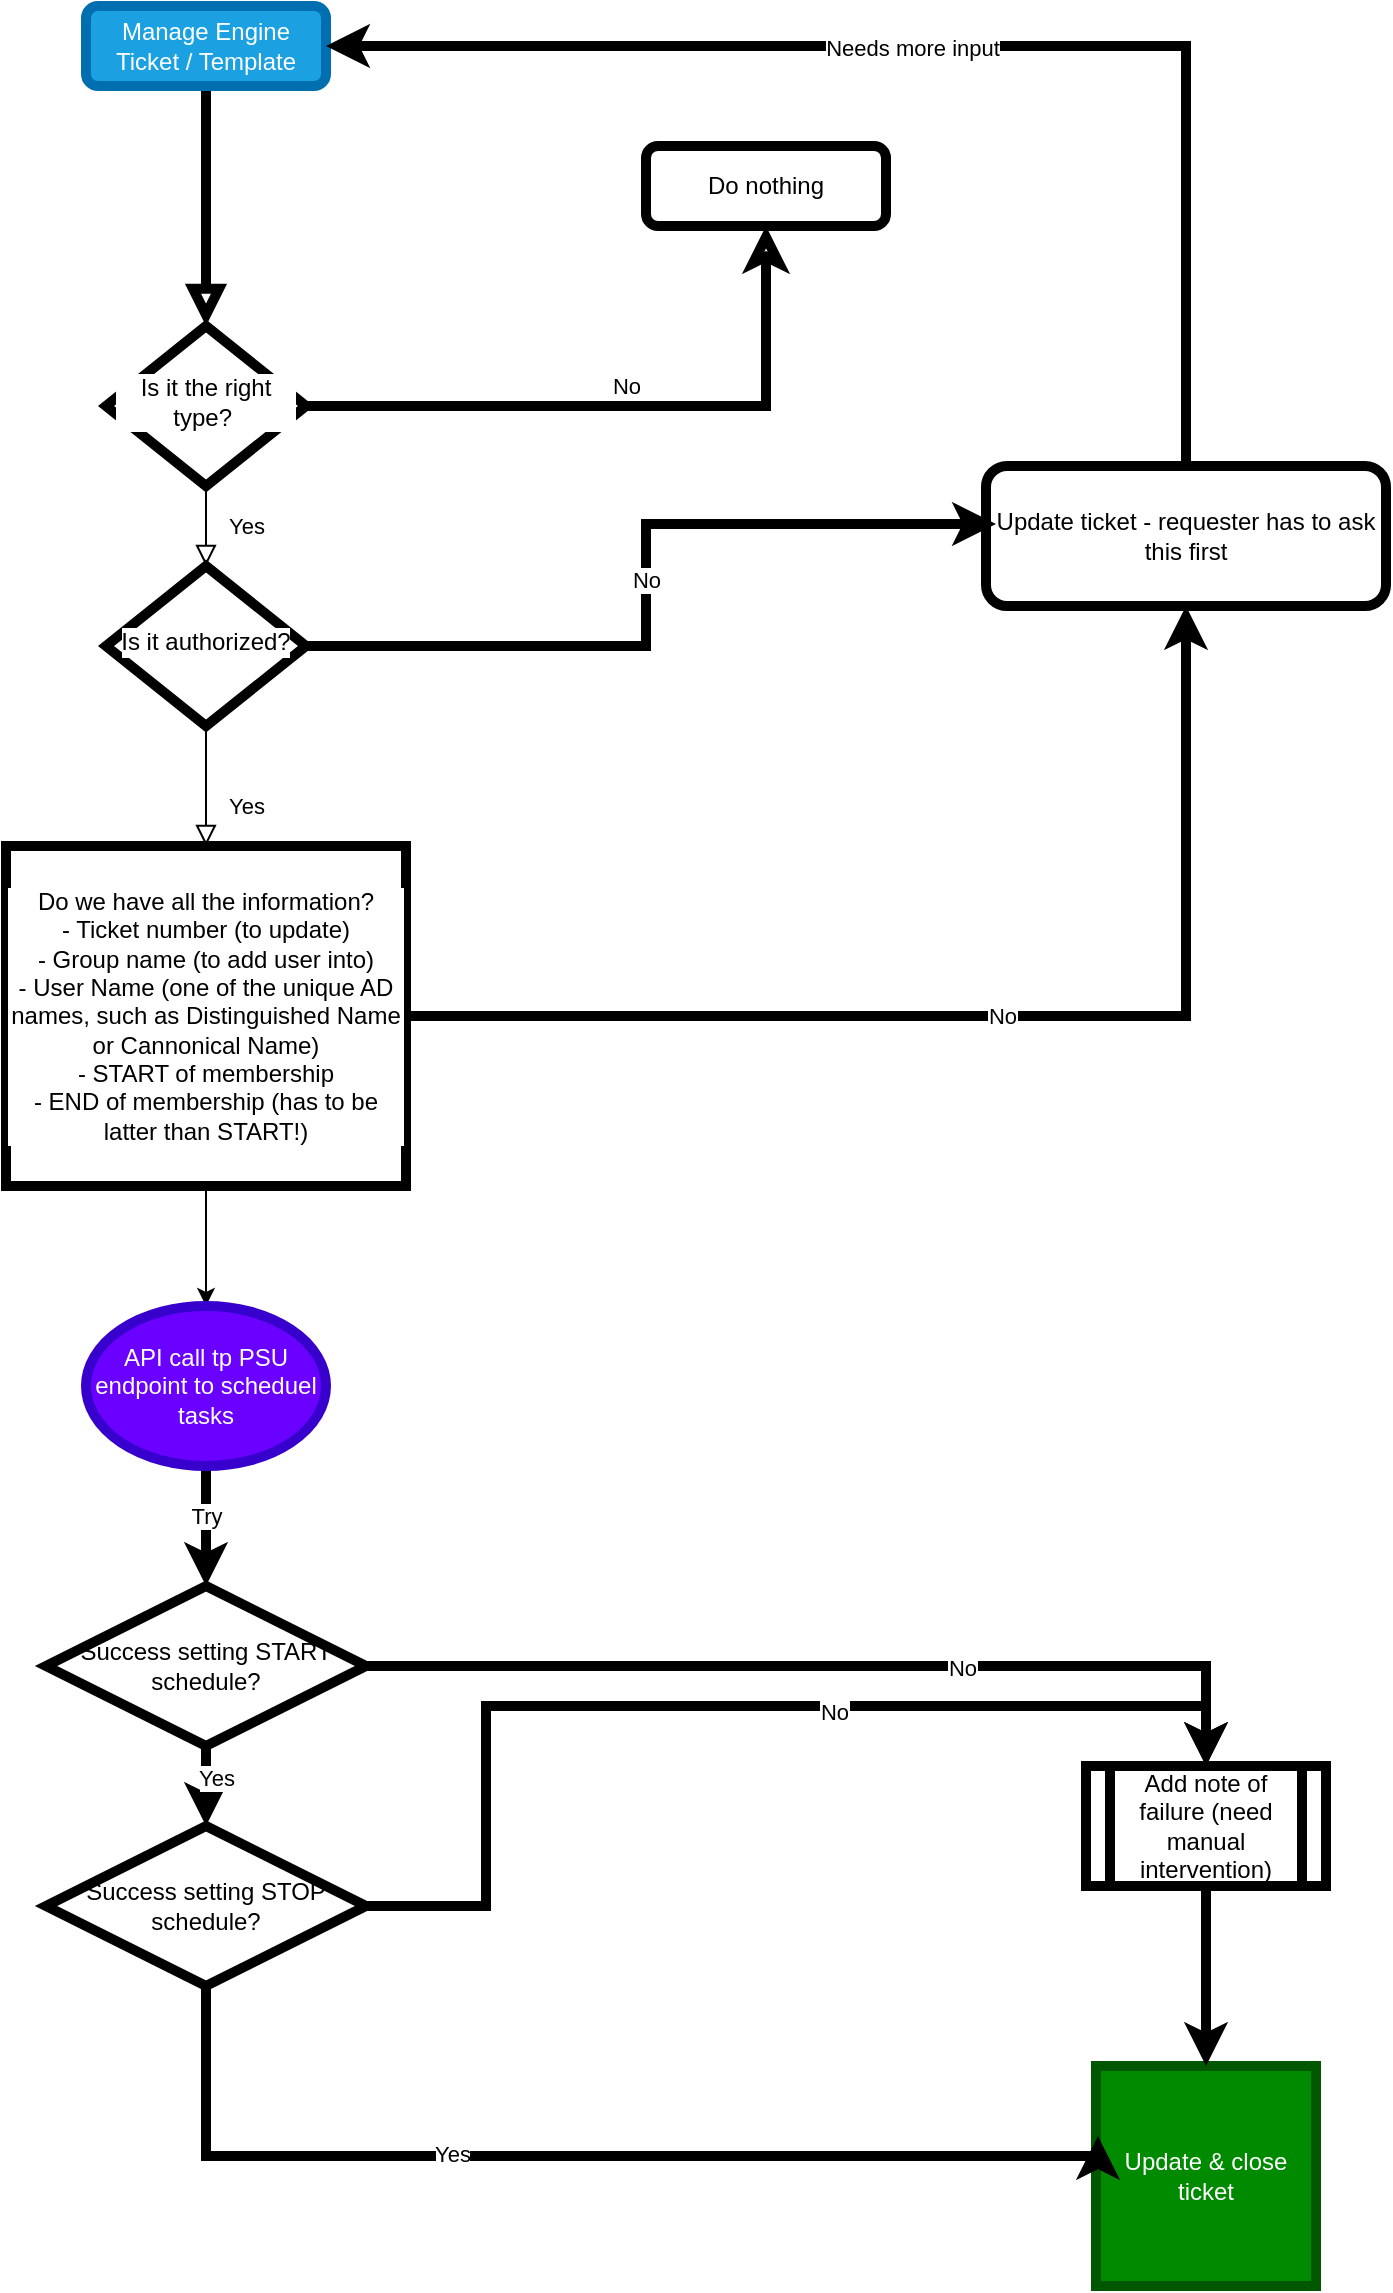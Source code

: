 <mxfile version="26.2.12">
  <diagram id="C5RBs43oDa-KdzZeNtuy" name="Page-1">
    <mxGraphModel dx="1428" dy="751" grid="1" gridSize="10" guides="1" tooltips="1" connect="1" arrows="1" fold="1" page="1" pageScale="1" pageWidth="827" pageHeight="1169" math="0" shadow="0">
      <root>
        <mxCell id="WIyWlLk6GJQsqaUBKTNV-0" />
        <mxCell id="WIyWlLk6GJQsqaUBKTNV-1" parent="WIyWlLk6GJQsqaUBKTNV-0" />
        <mxCell id="WIyWlLk6GJQsqaUBKTNV-2" value="" style="rounded=0;html=1;jettySize=auto;orthogonalLoop=1;fontSize=11;endArrow=block;endFill=0;endSize=8;strokeWidth=5;shadow=0;labelBackgroundColor=none;edgeStyle=orthogonalEdgeStyle;" parent="WIyWlLk6GJQsqaUBKTNV-1" source="WIyWlLk6GJQsqaUBKTNV-3" target="WIyWlLk6GJQsqaUBKTNV-6" edge="1">
          <mxGeometry relative="1" as="geometry" />
        </mxCell>
        <mxCell id="WIyWlLk6GJQsqaUBKTNV-3" value="Manage Engine Ticket / Template" style="rounded=1;whiteSpace=wrap;html=1;fontSize=12;glass=0;strokeWidth=5;shadow=0;fillColor=#1ba1e2;fontColor=#ffffff;strokeColor=#006EAF;" parent="WIyWlLk6GJQsqaUBKTNV-1" vertex="1">
          <mxGeometry x="160" y="10" width="120" height="40" as="geometry" />
        </mxCell>
        <mxCell id="WIyWlLk6GJQsqaUBKTNV-4" value="Yes" style="rounded=0;html=1;jettySize=auto;orthogonalLoop=1;fontSize=11;endArrow=block;endFill=0;endSize=8;strokeWidth=1;shadow=0;labelBackgroundColor=none;edgeStyle=orthogonalEdgeStyle;" parent="WIyWlLk6GJQsqaUBKTNV-1" source="WIyWlLk6GJQsqaUBKTNV-6" target="WIyWlLk6GJQsqaUBKTNV-10" edge="1">
          <mxGeometry y="20" relative="1" as="geometry">
            <mxPoint as="offset" />
          </mxGeometry>
        </mxCell>
        <mxCell id="WIyWlLk6GJQsqaUBKTNV-5" value="No" style="edgeStyle=orthogonalEdgeStyle;rounded=0;html=1;jettySize=auto;orthogonalLoop=1;fontSize=11;endArrow=classic;endFill=0;endSize=8;strokeWidth=5;shadow=0;labelBackgroundColor=default;strokeColor=light-dark(#000000,#FFFF33);align=center;verticalAlign=middle;fontFamily=Helvetica;fontColor=default;" parent="WIyWlLk6GJQsqaUBKTNV-1" source="WIyWlLk6GJQsqaUBKTNV-6" target="WIyWlLk6GJQsqaUBKTNV-7" edge="1">
          <mxGeometry y="10" relative="1" as="geometry">
            <mxPoint as="offset" />
          </mxGeometry>
        </mxCell>
        <mxCell id="WIyWlLk6GJQsqaUBKTNV-6" value="Is it the right type?&amp;nbsp;" style="rhombus;whiteSpace=wrap;html=1;shadow=0;fontFamily=Helvetica;fontSize=12;align=center;strokeWidth=5;spacing=6;spacingTop=-4;rounded=0;strokeColor=default;verticalAlign=middle;fontColor=default;labelBackgroundColor=default;fillColor=default;" parent="WIyWlLk6GJQsqaUBKTNV-1" vertex="1">
          <mxGeometry x="170" y="170" width="100" height="80" as="geometry" />
        </mxCell>
        <mxCell id="WIyWlLk6GJQsqaUBKTNV-7" value="Do nothing" style="rounded=1;whiteSpace=wrap;html=1;fontSize=12;glass=0;strokeWidth=5;shadow=0;" parent="WIyWlLk6GJQsqaUBKTNV-1" vertex="1">
          <mxGeometry x="440" y="80" width="120" height="40" as="geometry" />
        </mxCell>
        <mxCell id="WIyWlLk6GJQsqaUBKTNV-8" value="Yes" style="rounded=0;html=1;jettySize=auto;orthogonalLoop=1;fontSize=11;endArrow=block;endFill=0;endSize=8;strokeWidth=1;shadow=0;labelBackgroundColor=none;edgeStyle=orthogonalEdgeStyle;" parent="WIyWlLk6GJQsqaUBKTNV-1" source="WIyWlLk6GJQsqaUBKTNV-10" target="WIyWlLk6GJQsqaUBKTNV-11" edge="1">
          <mxGeometry x="0.333" y="20" relative="1" as="geometry">
            <mxPoint as="offset" />
          </mxGeometry>
        </mxCell>
        <mxCell id="WIyWlLk6GJQsqaUBKTNV-10" value="Is it authorized?" style="rhombus;whiteSpace=wrap;html=1;shadow=0;fontFamily=Helvetica;fontSize=12;align=center;strokeWidth=5;spacing=6;spacingTop=-4;rounded=0;strokeColor=default;verticalAlign=middle;fontColor=default;labelBackgroundColor=default;fillColor=default;" parent="WIyWlLk6GJQsqaUBKTNV-1" vertex="1">
          <mxGeometry x="170" y="290" width="100" height="80" as="geometry" />
        </mxCell>
        <mxCell id="Yceh2u1V5syqxDEX2Kzu-8" value="No" style="edgeStyle=orthogonalEdgeStyle;rounded=0;orthogonalLoop=1;jettySize=auto;html=1;entryX=0.5;entryY=1;entryDx=0;entryDy=0;strokeColor=light-dark(#000000,#FFFF33);strokeWidth=5;align=center;verticalAlign=middle;fontFamily=Helvetica;fontSize=11;fontColor=default;labelBackgroundColor=default;endArrow=classic;" edge="1" parent="WIyWlLk6GJQsqaUBKTNV-1" source="WIyWlLk6GJQsqaUBKTNV-11" target="WIyWlLk6GJQsqaUBKTNV-12">
          <mxGeometry relative="1" as="geometry" />
        </mxCell>
        <mxCell id="Yceh2u1V5syqxDEX2Kzu-12" style="edgeStyle=orthogonalEdgeStyle;rounded=0;orthogonalLoop=1;jettySize=auto;html=1;" edge="1" parent="WIyWlLk6GJQsqaUBKTNV-1" source="WIyWlLk6GJQsqaUBKTNV-11" target="Yceh2u1V5syqxDEX2Kzu-11">
          <mxGeometry relative="1" as="geometry" />
        </mxCell>
        <mxCell id="WIyWlLk6GJQsqaUBKTNV-11" value="Do we have all the information?&lt;br&gt;- Ticket number (to update)&lt;br&gt;- Group name (to add user into)&lt;br&gt;- User Name (one of the unique AD names, such as Distinguished Name or Cannonical Name)&lt;br&gt;- START of membership&lt;br&gt;- END of membership (has to be latter than START!)" style="rounded=0;whiteSpace=wrap;html=1;fontSize=12;glass=0;strokeWidth=5;shadow=0;strokeColor=default;align=center;verticalAlign=middle;fontFamily=Helvetica;fontColor=default;labelBackgroundColor=default;fillColor=default;" parent="WIyWlLk6GJQsqaUBKTNV-1" vertex="1">
          <mxGeometry x="120" y="430" width="200" height="170" as="geometry" />
        </mxCell>
        <mxCell id="Yceh2u1V5syqxDEX2Kzu-36" style="edgeStyle=orthogonalEdgeStyle;rounded=0;orthogonalLoop=1;jettySize=auto;html=1;entryX=1;entryY=0.5;entryDx=0;entryDy=0;strokeColor=light-dark(#000000,#FFFF33);strokeWidth=5;align=center;verticalAlign=middle;fontFamily=Helvetica;fontSize=11;fontColor=default;labelBackgroundColor=default;endArrow=classic;" edge="1" parent="WIyWlLk6GJQsqaUBKTNV-1" source="WIyWlLk6GJQsqaUBKTNV-12" target="WIyWlLk6GJQsqaUBKTNV-3">
          <mxGeometry relative="1" as="geometry">
            <Array as="points">
              <mxPoint x="710" y="30" />
            </Array>
          </mxGeometry>
        </mxCell>
        <mxCell id="Yceh2u1V5syqxDEX2Kzu-37" value="Needs more input" style="edgeLabel;html=1;align=center;verticalAlign=middle;resizable=0;points=[];" vertex="1" connectable="0" parent="Yceh2u1V5syqxDEX2Kzu-36">
          <mxGeometry x="0.084" y="1" relative="1" as="geometry">
            <mxPoint as="offset" />
          </mxGeometry>
        </mxCell>
        <mxCell id="WIyWlLk6GJQsqaUBKTNV-12" value="Update ticket - requester has to ask this first" style="rounded=1;whiteSpace=wrap;html=1;fontSize=12;glass=0;strokeWidth=5;shadow=0;strokeColor=light-dark(#000000,#FFFF33);" parent="WIyWlLk6GJQsqaUBKTNV-1" vertex="1">
          <mxGeometry x="610" y="240" width="200" height="70" as="geometry" />
        </mxCell>
        <mxCell id="Yceh2u1V5syqxDEX2Kzu-5" value="No" style="edgeStyle=orthogonalEdgeStyle;rounded=0;orthogonalLoop=1;jettySize=auto;html=1;entryX=0.025;entryY=0.414;entryDx=0;entryDy=0;entryPerimeter=0;strokeColor=light-dark(#000000,#FFFF33);strokeWidth=5;align=center;verticalAlign=middle;fontFamily=Helvetica;fontSize=11;fontColor=default;labelBackgroundColor=default;endArrow=classic;" edge="1" parent="WIyWlLk6GJQsqaUBKTNV-1" source="WIyWlLk6GJQsqaUBKTNV-10" target="WIyWlLk6GJQsqaUBKTNV-12">
          <mxGeometry relative="1" as="geometry" />
        </mxCell>
        <mxCell id="Yceh2u1V5syqxDEX2Kzu-14" style="edgeStyle=orthogonalEdgeStyle;rounded=0;orthogonalLoop=1;jettySize=auto;html=1;strokeWidth=5;" edge="1" parent="WIyWlLk6GJQsqaUBKTNV-1" source="Yceh2u1V5syqxDEX2Kzu-11" target="Yceh2u1V5syqxDEX2Kzu-13">
          <mxGeometry relative="1" as="geometry" />
        </mxCell>
        <mxCell id="Yceh2u1V5syqxDEX2Kzu-15" value="Try" style="edgeLabel;html=1;align=center;verticalAlign=middle;resizable=0;points=[];" vertex="1" connectable="0" parent="Yceh2u1V5syqxDEX2Kzu-14">
          <mxGeometry x="-0.18" relative="1" as="geometry">
            <mxPoint as="offset" />
          </mxGeometry>
        </mxCell>
        <mxCell id="Yceh2u1V5syqxDEX2Kzu-11" value="API call tp PSU endpoint to scheduel tasks" style="ellipse;whiteSpace=wrap;html=1;strokeColor=#3700CC;strokeWidth=5;fillColor=#6a00ff;fontColor=#ffffff;" vertex="1" parent="WIyWlLk6GJQsqaUBKTNV-1">
          <mxGeometry x="160" y="660" width="120" height="80" as="geometry" />
        </mxCell>
        <mxCell id="Yceh2u1V5syqxDEX2Kzu-18" style="edgeStyle=orthogonalEdgeStyle;rounded=0;orthogonalLoop=1;jettySize=auto;html=1;strokeColor=default;strokeWidth=5;align=center;verticalAlign=middle;fontFamily=Helvetica;fontSize=11;fontColor=default;labelBackgroundColor=default;endArrow=classic;" edge="1" parent="WIyWlLk6GJQsqaUBKTNV-1" source="Yceh2u1V5syqxDEX2Kzu-13" target="Yceh2u1V5syqxDEX2Kzu-17">
          <mxGeometry relative="1" as="geometry" />
        </mxCell>
        <mxCell id="Yceh2u1V5syqxDEX2Kzu-20" value="Yes" style="edgeLabel;html=1;align=center;verticalAlign=middle;resizable=0;points=[];rounded=0;strokeColor=default;strokeWidth=5;fontFamily=Helvetica;fontSize=11;fontColor=default;labelBackgroundColor=default;" vertex="1" connectable="0" parent="Yceh2u1V5syqxDEX2Kzu-18">
          <mxGeometry x="-0.229" y="5" relative="1" as="geometry">
            <mxPoint as="offset" />
          </mxGeometry>
        </mxCell>
        <mxCell id="Yceh2u1V5syqxDEX2Kzu-31" style="edgeStyle=orthogonalEdgeStyle;rounded=0;orthogonalLoop=1;jettySize=auto;html=1;entryX=0.5;entryY=0;entryDx=0;entryDy=0;strokeWidth=5;strokeColor=light-dark(#000000,#FF0000);" edge="1" parent="WIyWlLk6GJQsqaUBKTNV-1" source="Yceh2u1V5syqxDEX2Kzu-13" target="Yceh2u1V5syqxDEX2Kzu-30">
          <mxGeometry relative="1" as="geometry">
            <Array as="points">
              <mxPoint x="720" y="840" />
            </Array>
          </mxGeometry>
        </mxCell>
        <mxCell id="Yceh2u1V5syqxDEX2Kzu-32" value="No" style="edgeLabel;html=1;align=center;verticalAlign=middle;resizable=0;points=[];" vertex="1" connectable="0" parent="Yceh2u1V5syqxDEX2Kzu-31">
          <mxGeometry x="0.265" y="-1" relative="1" as="geometry">
            <mxPoint as="offset" />
          </mxGeometry>
        </mxCell>
        <mxCell id="Yceh2u1V5syqxDEX2Kzu-13" value="Success setting START schedule?" style="rhombus;whiteSpace=wrap;html=1;strokeWidth=5;" vertex="1" parent="WIyWlLk6GJQsqaUBKTNV-1">
          <mxGeometry x="140" y="800" width="160" height="80" as="geometry" />
        </mxCell>
        <mxCell id="Yceh2u1V5syqxDEX2Kzu-33" style="edgeStyle=orthogonalEdgeStyle;rounded=0;orthogonalLoop=1;jettySize=auto;html=1;entryX=0.5;entryY=0;entryDx=0;entryDy=0;strokeColor=light-dark(#000000,#FF0000);strokeWidth=5;align=center;verticalAlign=middle;fontFamily=Helvetica;fontSize=11;fontColor=default;labelBackgroundColor=default;endArrow=classic;" edge="1" parent="WIyWlLk6GJQsqaUBKTNV-1" source="Yceh2u1V5syqxDEX2Kzu-17" target="Yceh2u1V5syqxDEX2Kzu-30">
          <mxGeometry relative="1" as="geometry">
            <Array as="points">
              <mxPoint x="360" y="960" />
              <mxPoint x="360" y="860" />
              <mxPoint x="720" y="860" />
            </Array>
          </mxGeometry>
        </mxCell>
        <mxCell id="Yceh2u1V5syqxDEX2Kzu-34" value="No" style="edgeLabel;html=1;align=center;verticalAlign=middle;resizable=0;points=[];rounded=0;strokeColor=light-dark(#000000,#FF0000);strokeWidth=5;fontFamily=Helvetica;fontSize=11;fontColor=default;labelBackgroundColor=default;" vertex="1" connectable="0" parent="Yceh2u1V5syqxDEX2Kzu-33">
          <mxGeometry x="0.214" y="-3" relative="1" as="geometry">
            <mxPoint as="offset" />
          </mxGeometry>
        </mxCell>
        <mxCell id="Yceh2u1V5syqxDEX2Kzu-17" value="Success setting STOP schedule?" style="rhombus;whiteSpace=wrap;html=1;strokeWidth=5;" vertex="1" parent="WIyWlLk6GJQsqaUBKTNV-1">
          <mxGeometry x="140" y="920" width="160" height="80" as="geometry" />
        </mxCell>
        <mxCell id="Yceh2u1V5syqxDEX2Kzu-21" value="Update &amp;amp; close ticket" style="whiteSpace=wrap;html=1;aspect=fixed;strokeColor=#005700;strokeWidth=5;fillColor=#008a00;fontColor=#ffffff;" vertex="1" parent="WIyWlLk6GJQsqaUBKTNV-1">
          <mxGeometry x="665" y="1040" width="110" height="110" as="geometry" />
        </mxCell>
        <mxCell id="Yceh2u1V5syqxDEX2Kzu-28" style="edgeStyle=orthogonalEdgeStyle;rounded=0;orthogonalLoop=1;jettySize=auto;html=1;entryX=0.009;entryY=0.318;entryDx=0;entryDy=0;entryPerimeter=0;strokeWidth=5;strokeColor=light-dark(#000000,#00FF00);" edge="1" parent="WIyWlLk6GJQsqaUBKTNV-1" source="Yceh2u1V5syqxDEX2Kzu-17" target="Yceh2u1V5syqxDEX2Kzu-21">
          <mxGeometry relative="1" as="geometry">
            <Array as="points">
              <mxPoint x="220" y="1085" />
            </Array>
          </mxGeometry>
        </mxCell>
        <mxCell id="Yceh2u1V5syqxDEX2Kzu-29" value="Yes" style="edgeLabel;html=1;align=center;verticalAlign=middle;resizable=0;points=[];" vertex="1" connectable="0" parent="Yceh2u1V5syqxDEX2Kzu-28">
          <mxGeometry x="-0.233" y="1" relative="1" as="geometry">
            <mxPoint as="offset" />
          </mxGeometry>
        </mxCell>
        <mxCell id="Yceh2u1V5syqxDEX2Kzu-35" style="edgeStyle=orthogonalEdgeStyle;rounded=0;orthogonalLoop=1;jettySize=auto;html=1;strokeColor=light-dark(#000000,#FF0000);strokeWidth=5;align=center;verticalAlign=middle;fontFamily=Helvetica;fontSize=11;fontColor=default;labelBackgroundColor=default;endArrow=classic;" edge="1" parent="WIyWlLk6GJQsqaUBKTNV-1" source="Yceh2u1V5syqxDEX2Kzu-30" target="Yceh2u1V5syqxDEX2Kzu-21">
          <mxGeometry relative="1" as="geometry" />
        </mxCell>
        <mxCell id="Yceh2u1V5syqxDEX2Kzu-30" value="Add note of failure (need manual intervention)" style="shape=process;whiteSpace=wrap;html=1;backgroundOutline=1;strokeColor=light-dark(#000000,#FF0000);strokeWidth=5;" vertex="1" parent="WIyWlLk6GJQsqaUBKTNV-1">
          <mxGeometry x="660" y="890" width="120" height="60" as="geometry" />
        </mxCell>
      </root>
    </mxGraphModel>
  </diagram>
</mxfile>
